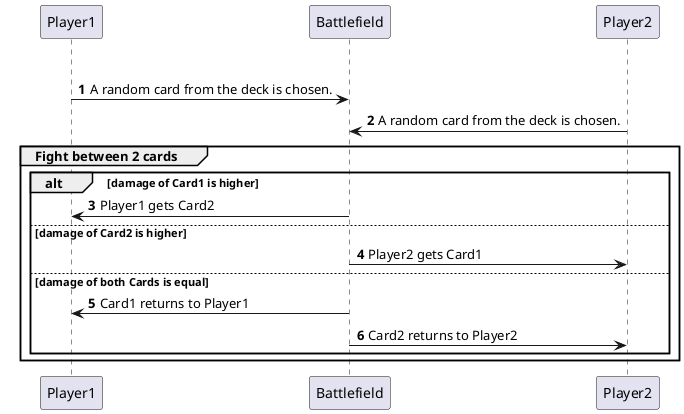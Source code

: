 @startuml
autonumber
loop 100 times
    Player1 -> Battlefield: A random card from the deck is chosen.
    Battlefield <- Player2: A random card from the deck is chosen.
    group Fight between 2 cards
        alt damage of Card1 is higher
            Battlefield -> Player1: Player1 gets Card2
        else damage of Card2 is higher
            Battlefield -> Player2: Player2 gets Card1
        else damage of both Cards is equal
            Battlefield -> Player1: Card1 returns to Player1
            Battlefield -> Player2: Card2 returns to Player2
    end
end
@enduml